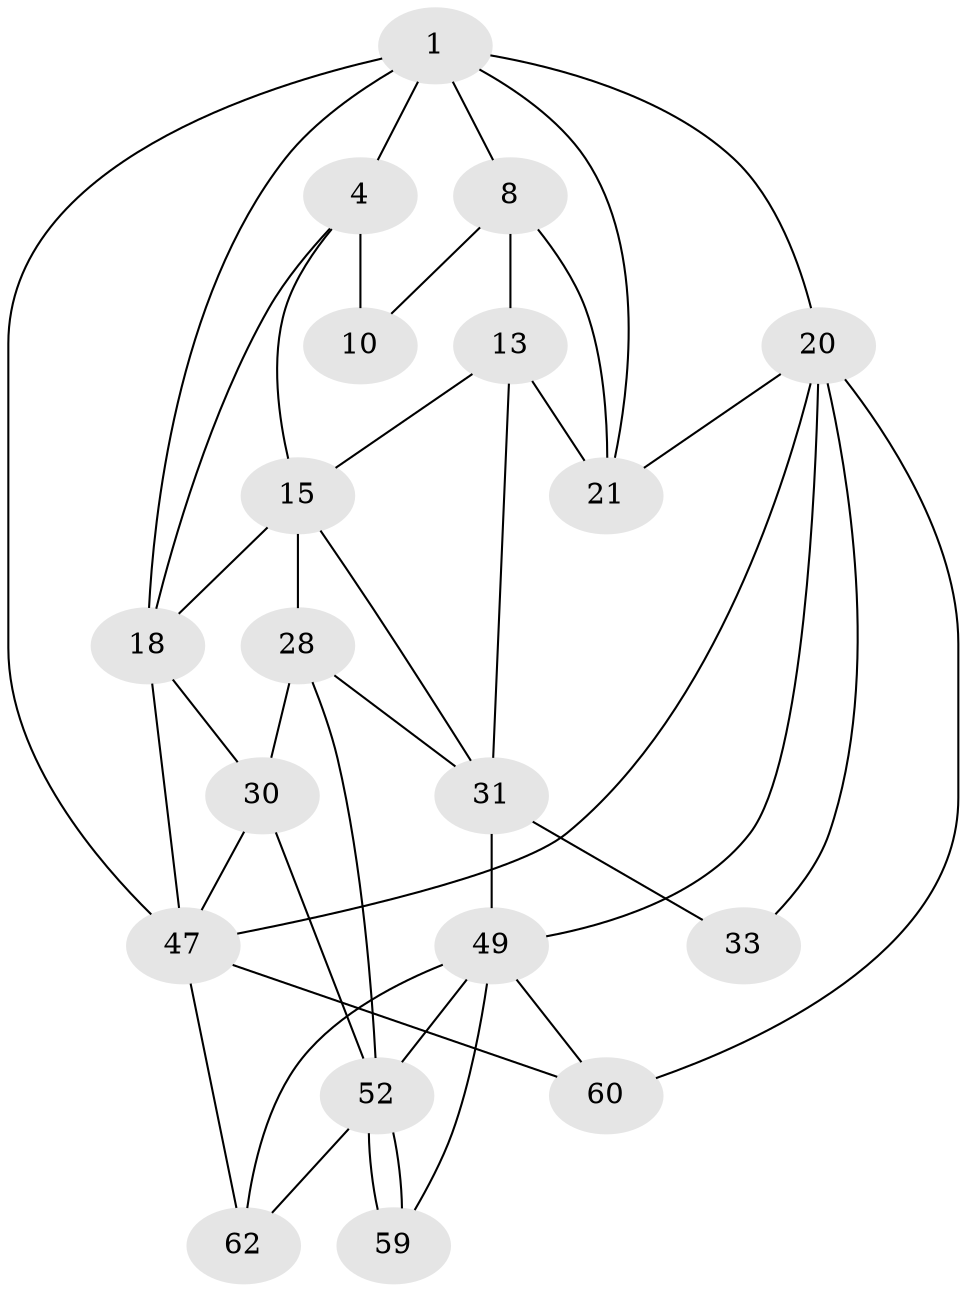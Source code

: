 // original degree distribution, {3: 0.030303030303030304, 6: 0.22727272727272727, 5: 0.48484848484848486, 4: 0.25757575757575757}
// Generated by graph-tools (version 1.1) at 2025/21/03/04/25 18:21:40]
// undirected, 19 vertices, 41 edges
graph export_dot {
graph [start="1"]
  node [color=gray90,style=filled];
  1 [pos="+0.7921824294639287+0",super="+2+6"];
  4 [pos="+0+0",super="+11+5"];
  8 [pos="+0.6624905233833275+0.17056853415946832",super="+9+19"];
  10 [pos="+0.543682916717107+0"];
  13 [pos="+0.4620466600801223+0.23573571439776192",super="+14"];
  15 [pos="+0.3398331940702386+0.2772352618131361",super="+16+32"];
  18 [pos="+0.1620009157425528+0.3045970837395628",super="+26"];
  20 [pos="+1+0.3171006098471013",super="+23"];
  21 [pos="+0.7364846805768235+0.42441762947465905",super="+22"];
  28 [pos="+0.2417471319044835+0.45340889272219076",super="+29+35"];
  30 [pos="+0.01908753520674159+0.47034891338431184",super="+45"];
  31 [pos="+0.4743001274344643+0.4703346551290086",super="+34"];
  33 [pos="+0.7122465791251625+0.5109240038046109",super="+44"];
  47 [pos="+0+0.8933386108631828",super="+55"];
  49 [pos="+0.7080897749837439+0.7822966021509206",super="+50+56"];
  52 [pos="+0.40821417186267794+0.8035770142065604",super="+53"];
  59 [pos="+0.4090588720876844+0.8051800402953315"];
  60 [pos="+0.7956584670918364+1"];
  62 [pos="+0.1983751869624038+1",super="+63"];
  1 -- 4;
  1 -- 20 [weight=2];
  1 -- 18;
  1 -- 8;
  1 -- 21;
  1 -- 47 [weight=2];
  4 -- 10 [weight=2];
  4 -- 18;
  4 -- 15;
  8 -- 10;
  8 -- 13 [weight=2];
  8 -- 21;
  13 -- 21;
  13 -- 15;
  13 -- 31;
  15 -- 18;
  15 -- 28 [weight=2];
  15 -- 31;
  18 -- 30;
  18 -- 47;
  20 -- 33 [weight=2];
  20 -- 49;
  20 -- 21;
  20 -- 60;
  20 -- 47;
  28 -- 30 [weight=2];
  28 -- 52;
  28 -- 31;
  30 -- 47;
  30 -- 52;
  31 -- 33 [weight=2];
  31 -- 49 [weight=2];
  47 -- 60;
  47 -- 62;
  49 -- 52;
  49 -- 59;
  49 -- 60;
  49 -- 62;
  52 -- 59 [weight=2];
  52 -- 59;
  52 -- 62 [weight=2];
}
